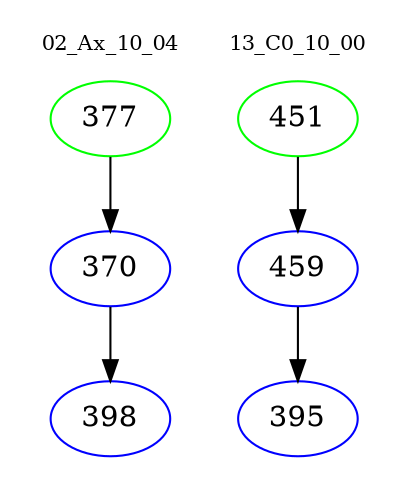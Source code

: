digraph{
subgraph cluster_0 {
color = white
label = "02_Ax_10_04";
fontsize=10;
T0_377 [label="377", color="green"]
T0_377 -> T0_370 [color="black"]
T0_370 [label="370", color="blue"]
T0_370 -> T0_398 [color="black"]
T0_398 [label="398", color="blue"]
}
subgraph cluster_1 {
color = white
label = "13_C0_10_00";
fontsize=10;
T1_451 [label="451", color="green"]
T1_451 -> T1_459 [color="black"]
T1_459 [label="459", color="blue"]
T1_459 -> T1_395 [color="black"]
T1_395 [label="395", color="blue"]
}
}
